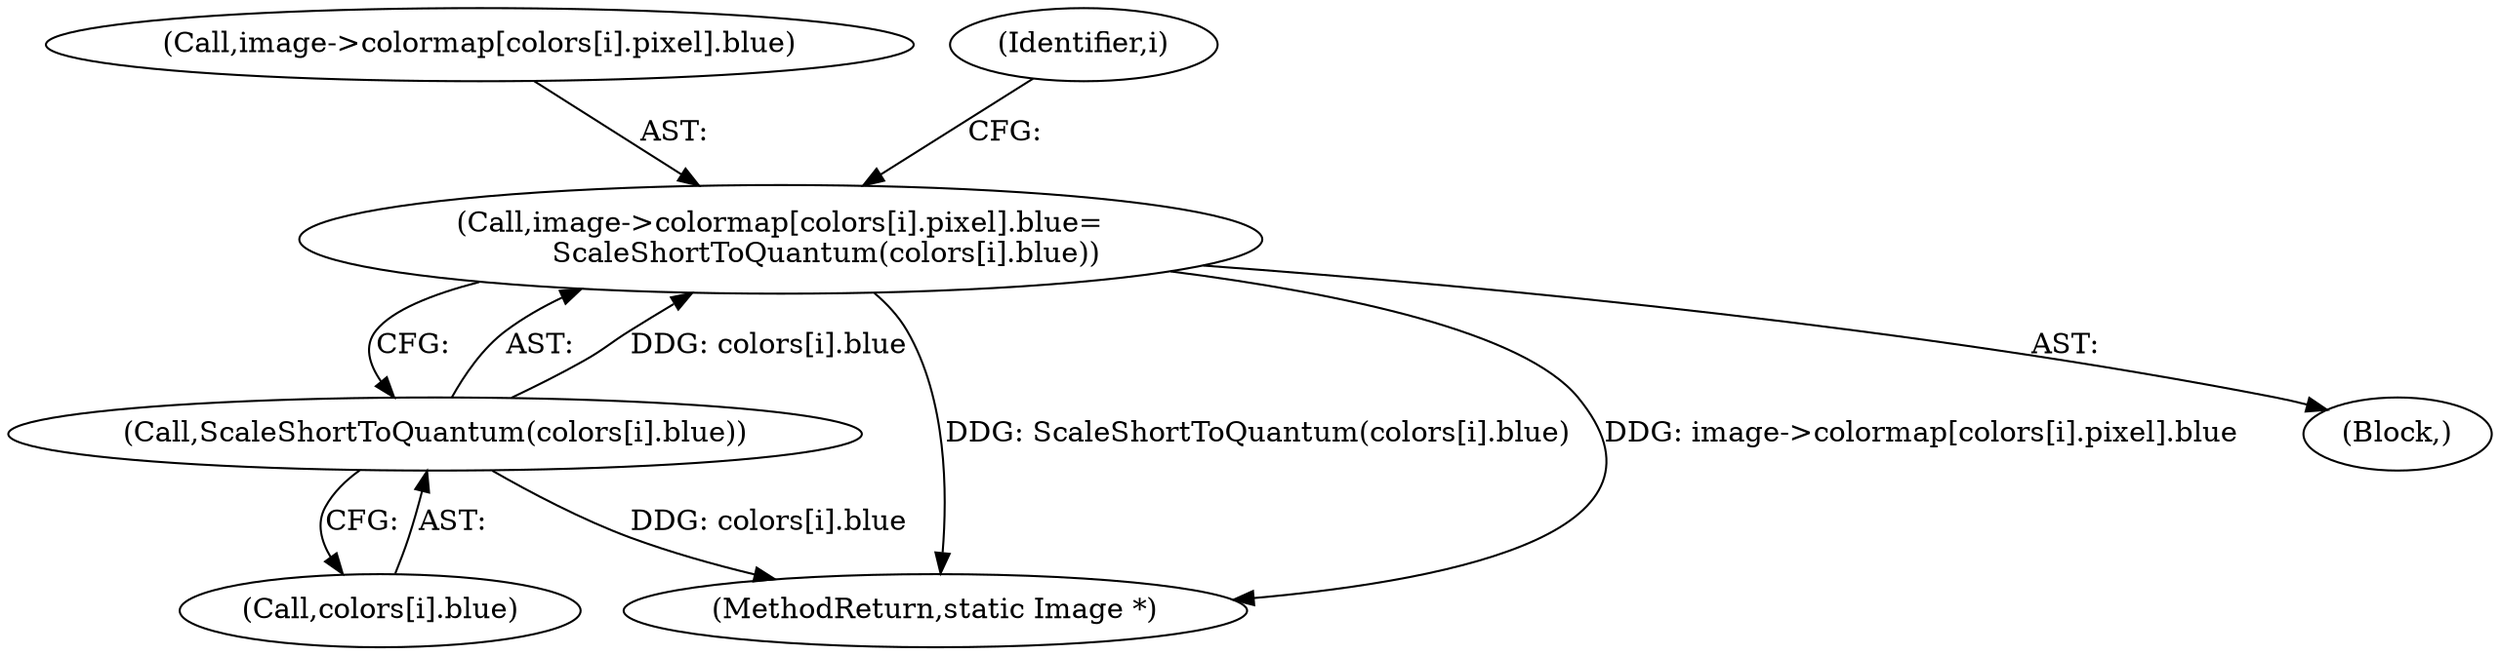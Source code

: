 digraph "0_ImageMagick_f6e9d0d9955e85bdd7540b251cd50d598dacc5e6_13@pointer" {
"1001241" [label="(Call,image->colormap[colors[i].pixel].blue=\n          ScaleShortToQuantum(colors[i].blue))"];
"1001253" [label="(Call,ScaleShortToQuantum(colors[i].blue))"];
"1001241" [label="(Call,image->colormap[colors[i].pixel].blue=\n          ScaleShortToQuantum(colors[i].blue))"];
"1001254" [label="(Call,colors[i].blue)"];
"1001253" [label="(Call,ScaleShortToQuantum(colors[i].blue))"];
"1001548" [label="(MethodReturn,static Image *)"];
"1001242" [label="(Call,image->colormap[colors[i].pixel].blue)"];
"1001204" [label="(Block,)"];
"1001203" [label="(Identifier,i)"];
"1001241" -> "1001204"  [label="AST: "];
"1001241" -> "1001253"  [label="CFG: "];
"1001242" -> "1001241"  [label="AST: "];
"1001253" -> "1001241"  [label="AST: "];
"1001203" -> "1001241"  [label="CFG: "];
"1001241" -> "1001548"  [label="DDG: ScaleShortToQuantum(colors[i].blue)"];
"1001241" -> "1001548"  [label="DDG: image->colormap[colors[i].pixel].blue"];
"1001253" -> "1001241"  [label="DDG: colors[i].blue"];
"1001253" -> "1001254"  [label="CFG: "];
"1001254" -> "1001253"  [label="AST: "];
"1001253" -> "1001548"  [label="DDG: colors[i].blue"];
}
